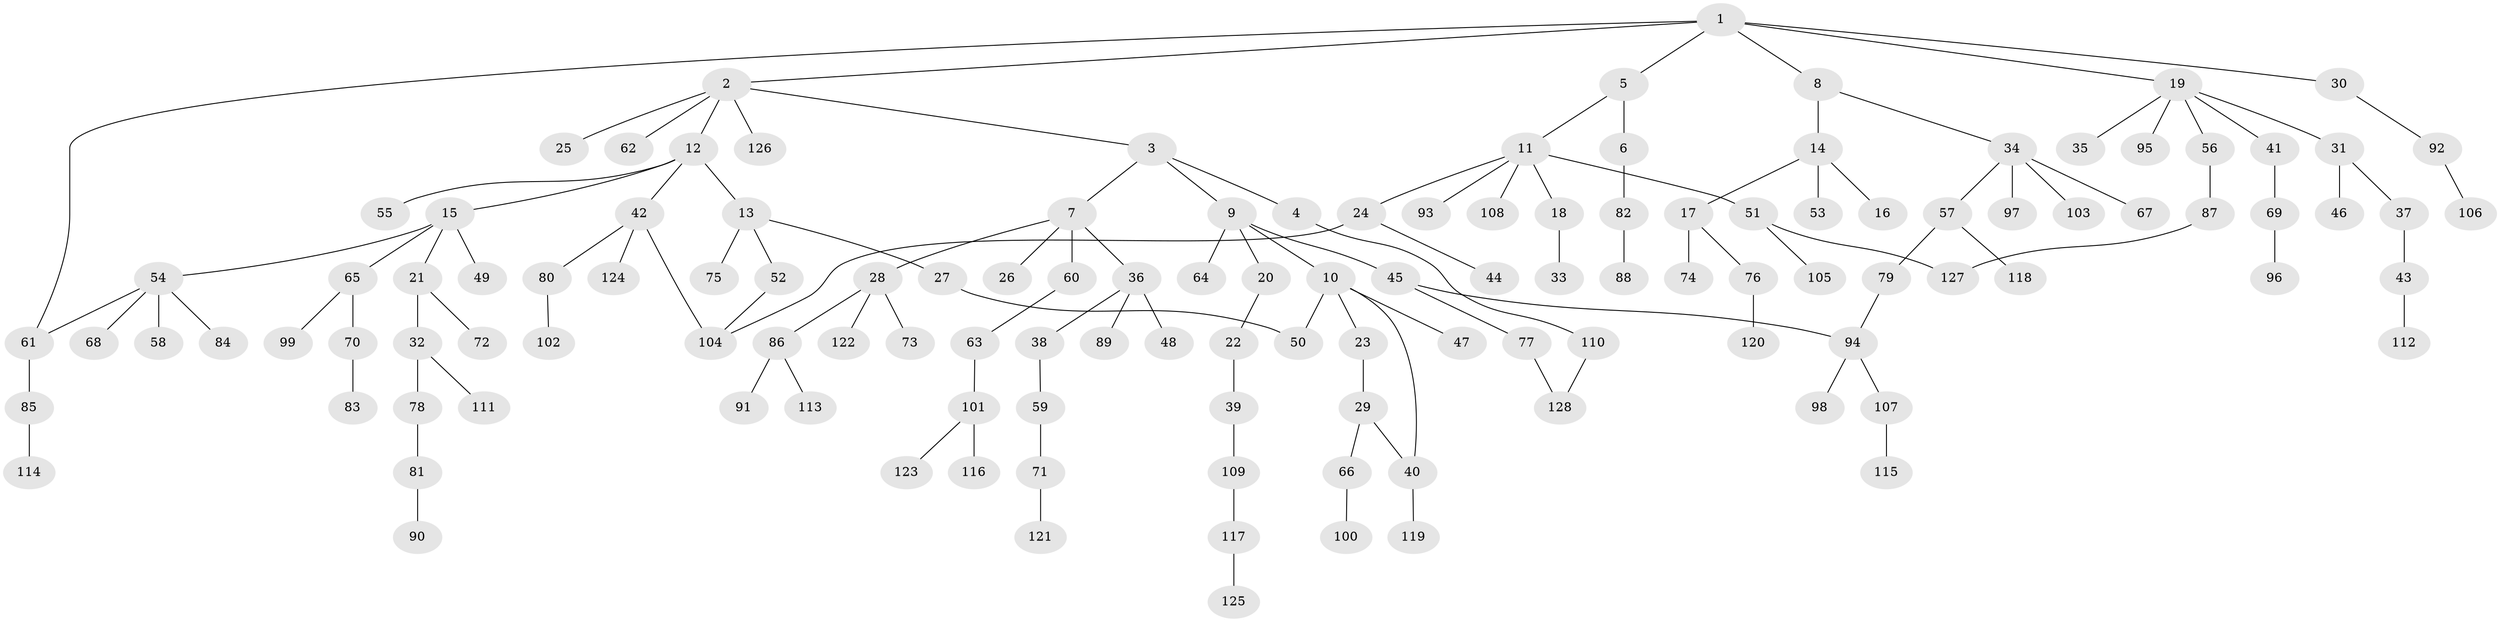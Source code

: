 // Generated by graph-tools (version 1.1) at 2025/49/03/09/25 03:49:24]
// undirected, 128 vertices, 135 edges
graph export_dot {
graph [start="1"]
  node [color=gray90,style=filled];
  1;
  2;
  3;
  4;
  5;
  6;
  7;
  8;
  9;
  10;
  11;
  12;
  13;
  14;
  15;
  16;
  17;
  18;
  19;
  20;
  21;
  22;
  23;
  24;
  25;
  26;
  27;
  28;
  29;
  30;
  31;
  32;
  33;
  34;
  35;
  36;
  37;
  38;
  39;
  40;
  41;
  42;
  43;
  44;
  45;
  46;
  47;
  48;
  49;
  50;
  51;
  52;
  53;
  54;
  55;
  56;
  57;
  58;
  59;
  60;
  61;
  62;
  63;
  64;
  65;
  66;
  67;
  68;
  69;
  70;
  71;
  72;
  73;
  74;
  75;
  76;
  77;
  78;
  79;
  80;
  81;
  82;
  83;
  84;
  85;
  86;
  87;
  88;
  89;
  90;
  91;
  92;
  93;
  94;
  95;
  96;
  97;
  98;
  99;
  100;
  101;
  102;
  103;
  104;
  105;
  106;
  107;
  108;
  109;
  110;
  111;
  112;
  113;
  114;
  115;
  116;
  117;
  118;
  119;
  120;
  121;
  122;
  123;
  124;
  125;
  126;
  127;
  128;
  1 -- 2;
  1 -- 5;
  1 -- 8;
  1 -- 19;
  1 -- 30;
  1 -- 61;
  2 -- 3;
  2 -- 12;
  2 -- 25;
  2 -- 62;
  2 -- 126;
  3 -- 4;
  3 -- 7;
  3 -- 9;
  4 -- 110;
  5 -- 6;
  5 -- 11;
  6 -- 82;
  7 -- 26;
  7 -- 28;
  7 -- 36;
  7 -- 60;
  8 -- 14;
  8 -- 34;
  9 -- 10;
  9 -- 20;
  9 -- 45;
  9 -- 64;
  10 -- 23;
  10 -- 47;
  10 -- 50;
  10 -- 40;
  11 -- 18;
  11 -- 24;
  11 -- 51;
  11 -- 93;
  11 -- 108;
  12 -- 13;
  12 -- 15;
  12 -- 42;
  12 -- 55;
  13 -- 27;
  13 -- 52;
  13 -- 75;
  14 -- 16;
  14 -- 17;
  14 -- 53;
  15 -- 21;
  15 -- 49;
  15 -- 54;
  15 -- 65;
  17 -- 74;
  17 -- 76;
  18 -- 33;
  19 -- 31;
  19 -- 35;
  19 -- 41;
  19 -- 56;
  19 -- 95;
  20 -- 22;
  21 -- 32;
  21 -- 72;
  22 -- 39;
  23 -- 29;
  24 -- 44;
  24 -- 104;
  27 -- 50;
  28 -- 73;
  28 -- 86;
  28 -- 122;
  29 -- 40;
  29 -- 66;
  30 -- 92;
  31 -- 37;
  31 -- 46;
  32 -- 78;
  32 -- 111;
  34 -- 57;
  34 -- 67;
  34 -- 97;
  34 -- 103;
  36 -- 38;
  36 -- 48;
  36 -- 89;
  37 -- 43;
  38 -- 59;
  39 -- 109;
  40 -- 119;
  41 -- 69;
  42 -- 80;
  42 -- 104;
  42 -- 124;
  43 -- 112;
  45 -- 77;
  45 -- 94;
  51 -- 105;
  51 -- 127;
  52 -- 104;
  54 -- 58;
  54 -- 68;
  54 -- 84;
  54 -- 61;
  56 -- 87;
  57 -- 79;
  57 -- 118;
  59 -- 71;
  60 -- 63;
  61 -- 85;
  63 -- 101;
  65 -- 70;
  65 -- 99;
  66 -- 100;
  69 -- 96;
  70 -- 83;
  71 -- 121;
  76 -- 120;
  77 -- 128;
  78 -- 81;
  79 -- 94;
  80 -- 102;
  81 -- 90;
  82 -- 88;
  85 -- 114;
  86 -- 91;
  86 -- 113;
  87 -- 127;
  92 -- 106;
  94 -- 98;
  94 -- 107;
  101 -- 116;
  101 -- 123;
  107 -- 115;
  109 -- 117;
  110 -- 128;
  117 -- 125;
}
